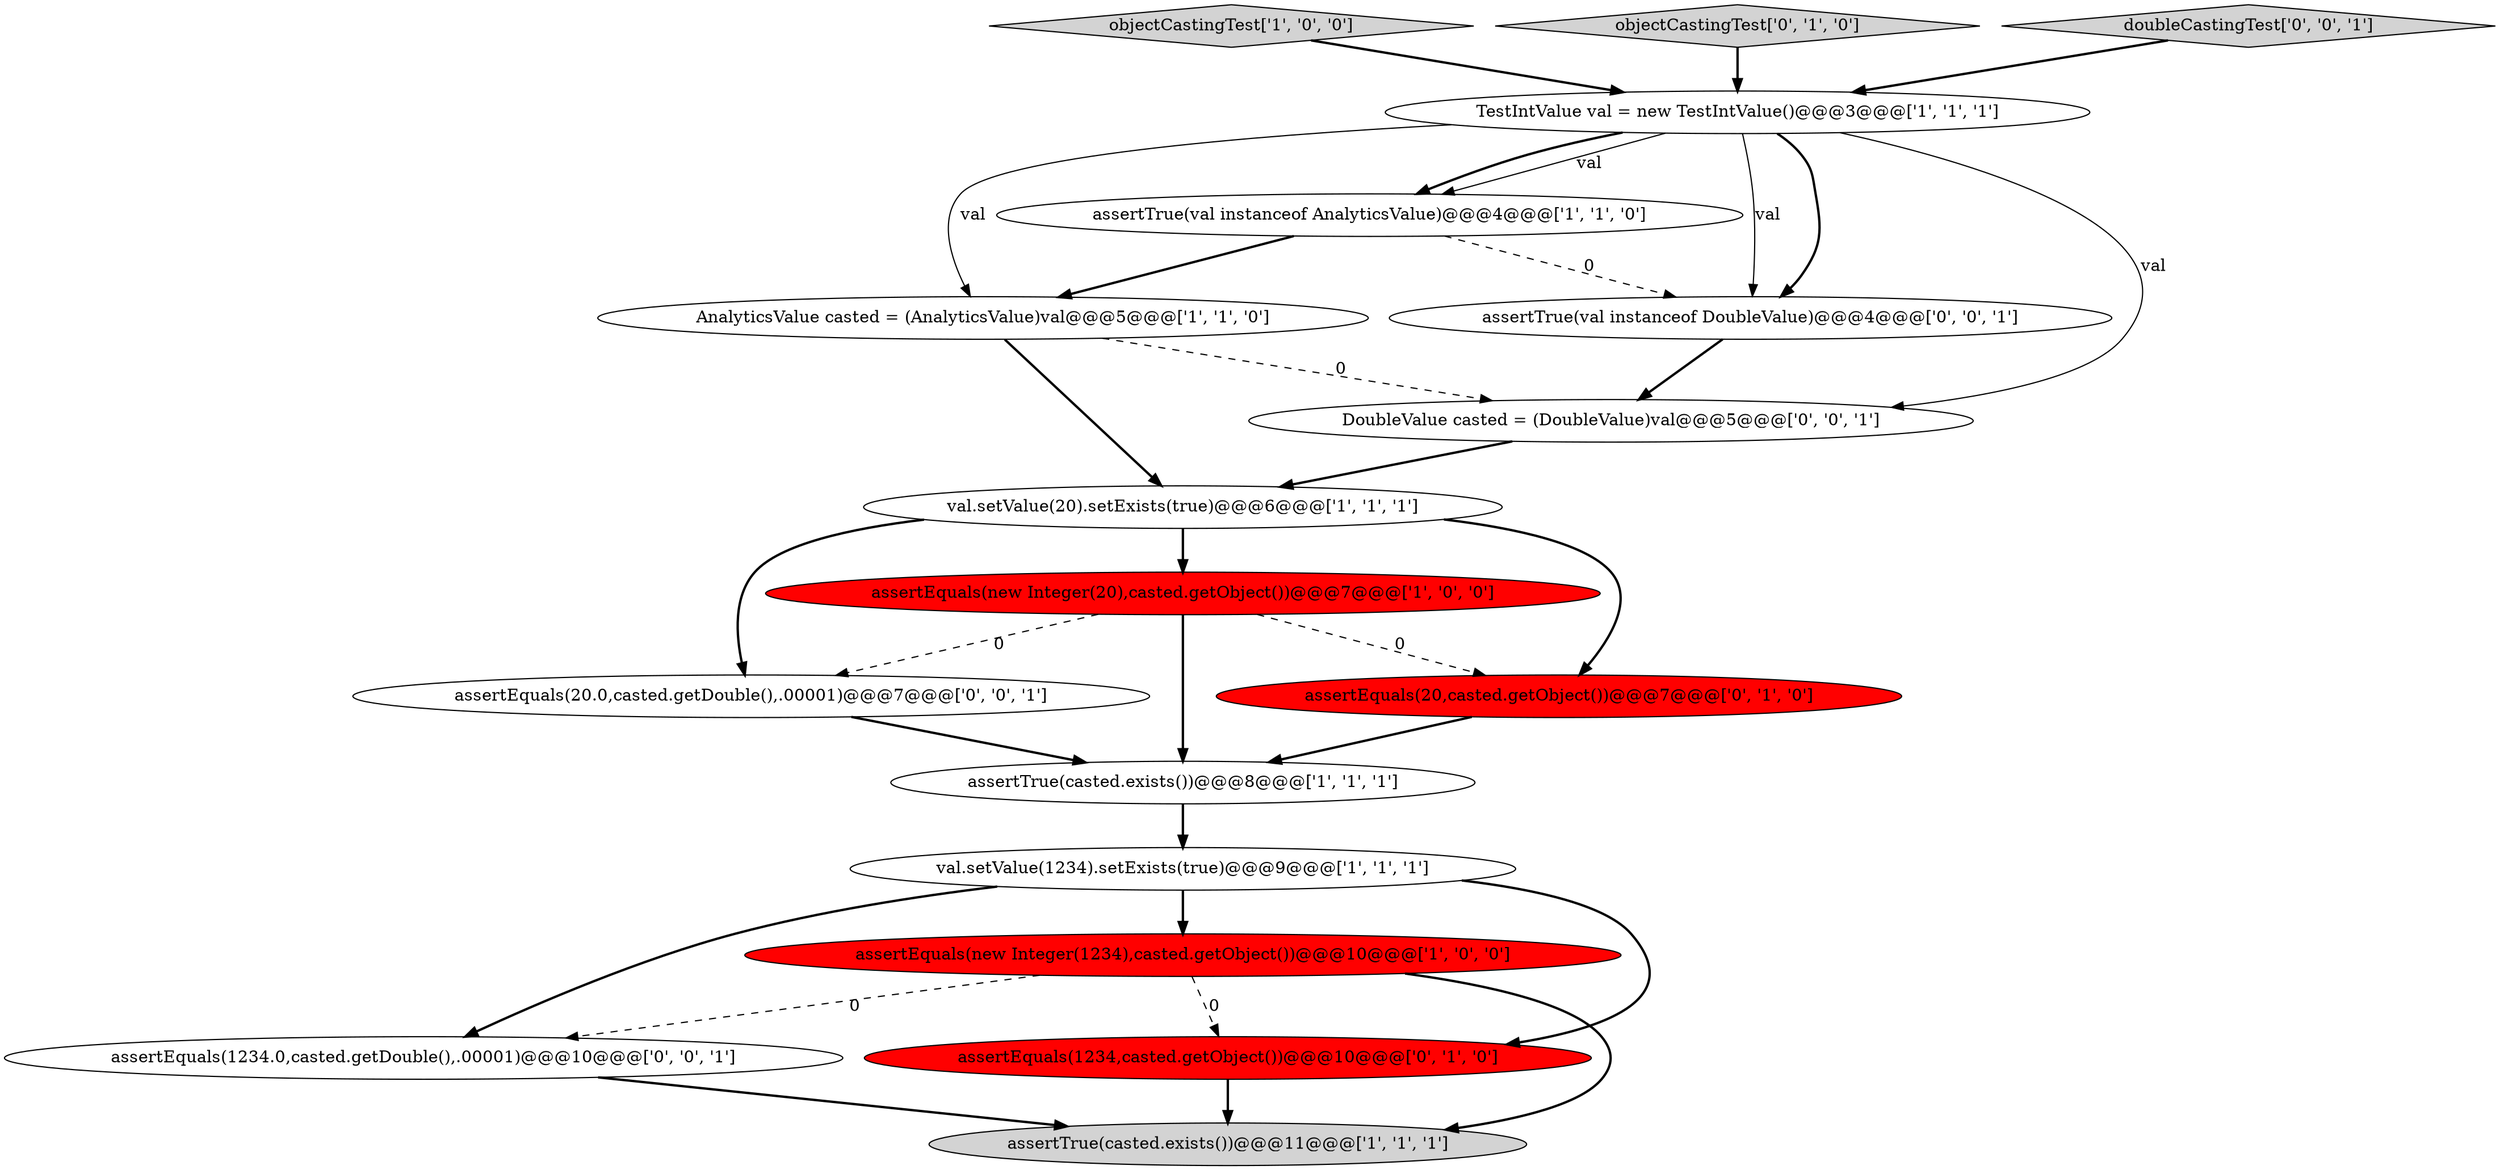 digraph {
17 [style = filled, label = "DoubleValue casted = (DoubleValue)val@@@5@@@['0', '0', '1']", fillcolor = white, shape = ellipse image = "AAA0AAABBB3BBB"];
2 [style = filled, label = "objectCastingTest['1', '0', '0']", fillcolor = lightgray, shape = diamond image = "AAA0AAABBB1BBB"];
14 [style = filled, label = "assertEquals(20.0,casted.getDouble(),.00001)@@@7@@@['0', '0', '1']", fillcolor = white, shape = ellipse image = "AAA0AAABBB3BBB"];
16 [style = filled, label = "assertTrue(val instanceof DoubleValue)@@@4@@@['0', '0', '1']", fillcolor = white, shape = ellipse image = "AAA0AAABBB3BBB"];
5 [style = filled, label = "assertEquals(new Integer(1234),casted.getObject())@@@10@@@['1', '0', '0']", fillcolor = red, shape = ellipse image = "AAA1AAABBB1BBB"];
11 [style = filled, label = "assertEquals(20,casted.getObject())@@@7@@@['0', '1', '0']", fillcolor = red, shape = ellipse image = "AAA1AAABBB2BBB"];
1 [style = filled, label = "assertTrue(casted.exists())@@@11@@@['1', '1', '1']", fillcolor = lightgray, shape = ellipse image = "AAA0AAABBB1BBB"];
8 [style = filled, label = "val.setValue(1234).setExists(true)@@@9@@@['1', '1', '1']", fillcolor = white, shape = ellipse image = "AAA0AAABBB1BBB"];
3 [style = filled, label = "assertTrue(casted.exists())@@@8@@@['1', '1', '1']", fillcolor = white, shape = ellipse image = "AAA0AAABBB1BBB"];
10 [style = filled, label = "assertEquals(1234,casted.getObject())@@@10@@@['0', '1', '0']", fillcolor = red, shape = ellipse image = "AAA1AAABBB2BBB"];
12 [style = filled, label = "objectCastingTest['0', '1', '0']", fillcolor = lightgray, shape = diamond image = "AAA0AAABBB2BBB"];
4 [style = filled, label = "TestIntValue val = new TestIntValue()@@@3@@@['1', '1', '1']", fillcolor = white, shape = ellipse image = "AAA0AAABBB1BBB"];
0 [style = filled, label = "assertTrue(val instanceof AnalyticsValue)@@@4@@@['1', '1', '0']", fillcolor = white, shape = ellipse image = "AAA0AAABBB1BBB"];
7 [style = filled, label = "val.setValue(20).setExists(true)@@@6@@@['1', '1', '1']", fillcolor = white, shape = ellipse image = "AAA0AAABBB1BBB"];
13 [style = filled, label = "doubleCastingTest['0', '0', '1']", fillcolor = lightgray, shape = diamond image = "AAA0AAABBB3BBB"];
6 [style = filled, label = "AnalyticsValue casted = (AnalyticsValue)val@@@5@@@['1', '1', '0']", fillcolor = white, shape = ellipse image = "AAA0AAABBB1BBB"];
9 [style = filled, label = "assertEquals(new Integer(20),casted.getObject())@@@7@@@['1', '0', '0']", fillcolor = red, shape = ellipse image = "AAA1AAABBB1BBB"];
15 [style = filled, label = "assertEquals(1234.0,casted.getDouble(),.00001)@@@10@@@['0', '0', '1']", fillcolor = white, shape = ellipse image = "AAA0AAABBB3BBB"];
14->3 [style = bold, label=""];
8->10 [style = bold, label=""];
7->11 [style = bold, label=""];
8->15 [style = bold, label=""];
0->6 [style = bold, label=""];
4->17 [style = solid, label="val"];
4->6 [style = solid, label="val"];
0->16 [style = dashed, label="0"];
4->0 [style = solid, label="val"];
6->17 [style = dashed, label="0"];
16->17 [style = bold, label=""];
2->4 [style = bold, label=""];
4->0 [style = bold, label=""];
7->14 [style = bold, label=""];
17->7 [style = bold, label=""];
7->9 [style = bold, label=""];
5->1 [style = bold, label=""];
9->14 [style = dashed, label="0"];
8->5 [style = bold, label=""];
12->4 [style = bold, label=""];
5->10 [style = dashed, label="0"];
11->3 [style = bold, label=""];
3->8 [style = bold, label=""];
9->3 [style = bold, label=""];
9->11 [style = dashed, label="0"];
6->7 [style = bold, label=""];
10->1 [style = bold, label=""];
5->15 [style = dashed, label="0"];
13->4 [style = bold, label=""];
4->16 [style = bold, label=""];
15->1 [style = bold, label=""];
4->16 [style = solid, label="val"];
}
